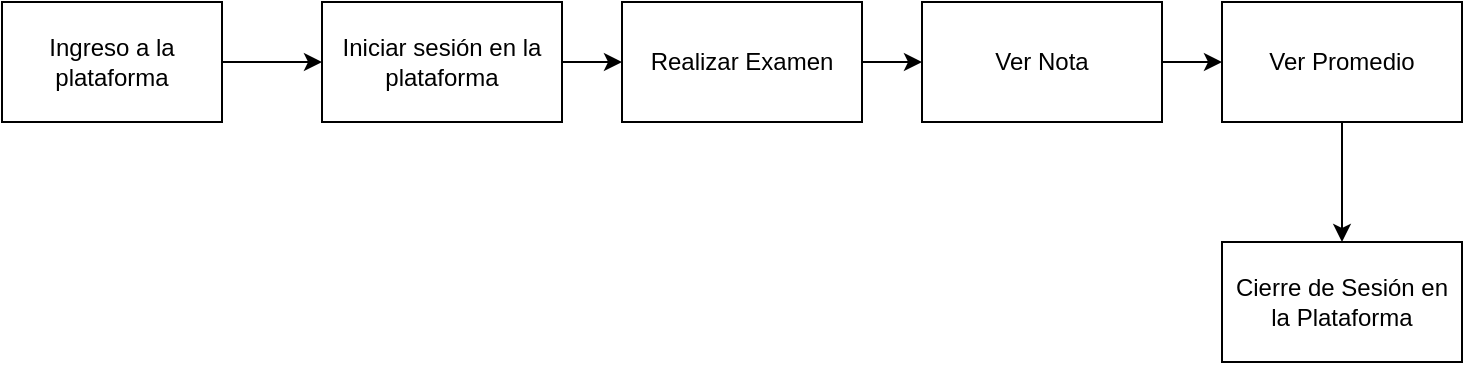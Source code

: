 <mxfile version="26.2.14">
  <diagram name="Página-1" id="l38yNn2JASajIYa1iZ3W">
    <mxGraphModel dx="1426" dy="777" grid="1" gridSize="10" guides="1" tooltips="1" connect="1" arrows="1" fold="1" page="1" pageScale="1" pageWidth="827" pageHeight="1169" math="0" shadow="0">
      <root>
        <mxCell id="0" />
        <mxCell id="1" parent="0" />
        <mxCell id="nbt0BQLY1YsCF11BBf1Y-7" value="" style="edgeStyle=orthogonalEdgeStyle;rounded=0;orthogonalLoop=1;jettySize=auto;html=1;" edge="1" parent="1" source="nbt0BQLY1YsCF11BBf1Y-1" target="nbt0BQLY1YsCF11BBf1Y-2">
          <mxGeometry relative="1" as="geometry" />
        </mxCell>
        <mxCell id="nbt0BQLY1YsCF11BBf1Y-1" value="Ingreso a la plataforma" style="rounded=0;whiteSpace=wrap;html=1;" vertex="1" parent="1">
          <mxGeometry x="20" y="20" width="110" height="60" as="geometry" />
        </mxCell>
        <mxCell id="nbt0BQLY1YsCF11BBf1Y-8" value="" style="edgeStyle=orthogonalEdgeStyle;rounded=0;orthogonalLoop=1;jettySize=auto;html=1;" edge="1" parent="1" source="nbt0BQLY1YsCF11BBf1Y-2" target="nbt0BQLY1YsCF11BBf1Y-3">
          <mxGeometry relative="1" as="geometry" />
        </mxCell>
        <mxCell id="nbt0BQLY1YsCF11BBf1Y-2" value="Iniciar sesión en la plataforma" style="rounded=0;whiteSpace=wrap;html=1;" vertex="1" parent="1">
          <mxGeometry x="180" y="20" width="120" height="60" as="geometry" />
        </mxCell>
        <mxCell id="nbt0BQLY1YsCF11BBf1Y-9" value="" style="edgeStyle=orthogonalEdgeStyle;rounded=0;orthogonalLoop=1;jettySize=auto;html=1;" edge="1" parent="1" source="nbt0BQLY1YsCF11BBf1Y-3" target="nbt0BQLY1YsCF11BBf1Y-4">
          <mxGeometry relative="1" as="geometry" />
        </mxCell>
        <mxCell id="nbt0BQLY1YsCF11BBf1Y-3" value="Realizar Examen" style="rounded=0;whiteSpace=wrap;html=1;" vertex="1" parent="1">
          <mxGeometry x="330" y="20" width="120" height="60" as="geometry" />
        </mxCell>
        <mxCell id="nbt0BQLY1YsCF11BBf1Y-10" value="" style="edgeStyle=orthogonalEdgeStyle;rounded=0;orthogonalLoop=1;jettySize=auto;html=1;" edge="1" parent="1" source="nbt0BQLY1YsCF11BBf1Y-4" target="nbt0BQLY1YsCF11BBf1Y-5">
          <mxGeometry relative="1" as="geometry" />
        </mxCell>
        <mxCell id="nbt0BQLY1YsCF11BBf1Y-4" value="Ver Nota" style="rounded=0;whiteSpace=wrap;html=1;" vertex="1" parent="1">
          <mxGeometry x="480" y="20" width="120" height="60" as="geometry" />
        </mxCell>
        <mxCell id="nbt0BQLY1YsCF11BBf1Y-11" style="edgeStyle=orthogonalEdgeStyle;rounded=0;orthogonalLoop=1;jettySize=auto;html=1;entryX=0.5;entryY=0;entryDx=0;entryDy=0;" edge="1" parent="1" source="nbt0BQLY1YsCF11BBf1Y-5" target="nbt0BQLY1YsCF11BBf1Y-6">
          <mxGeometry relative="1" as="geometry">
            <Array as="points" />
          </mxGeometry>
        </mxCell>
        <mxCell id="nbt0BQLY1YsCF11BBf1Y-5" value="Ver Promedio" style="rounded=0;whiteSpace=wrap;html=1;" vertex="1" parent="1">
          <mxGeometry x="630" y="20" width="120" height="60" as="geometry" />
        </mxCell>
        <mxCell id="nbt0BQLY1YsCF11BBf1Y-6" value="Cierre de Sesión en la Plataforma" style="rounded=0;whiteSpace=wrap;html=1;" vertex="1" parent="1">
          <mxGeometry x="630" y="140" width="120" height="60" as="geometry" />
        </mxCell>
      </root>
    </mxGraphModel>
  </diagram>
</mxfile>
